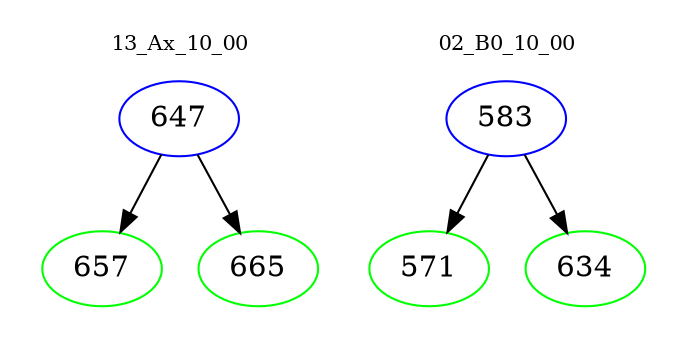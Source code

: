digraph{
subgraph cluster_0 {
color = white
label = "13_Ax_10_00";
fontsize=10;
T0_647 [label="647", color="blue"]
T0_647 -> T0_657 [color="black"]
T0_657 [label="657", color="green"]
T0_647 -> T0_665 [color="black"]
T0_665 [label="665", color="green"]
}
subgraph cluster_1 {
color = white
label = "02_B0_10_00";
fontsize=10;
T1_583 [label="583", color="blue"]
T1_583 -> T1_571 [color="black"]
T1_571 [label="571", color="green"]
T1_583 -> T1_634 [color="black"]
T1_634 [label="634", color="green"]
}
}

